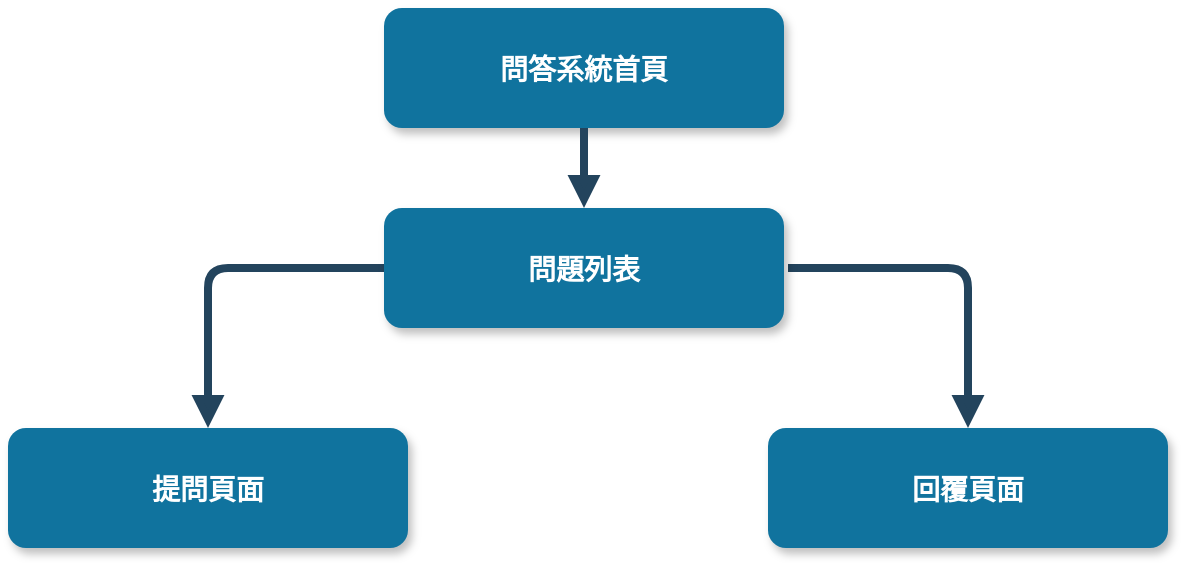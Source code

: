 <mxfile version="14.9.2" type="github">
  <diagram name="Page-1" id="97916047-d0de-89f5-080d-49f4d83e522f">
    <mxGraphModel dx="918" dy="512" grid="1" gridSize="10" guides="1" tooltips="1" connect="1" arrows="1" fold="1" page="1" pageScale="1.5" pageWidth="1169" pageHeight="827" background="none" math="0" shadow="0">
      <root>
        <mxCell id="0" />
        <mxCell id="1" parent="0" />
        <mxCell id="2" value="問答系統首頁" style="rounded=1;fillColor=#10739E;strokeColor=none;shadow=1;gradientColor=none;fontStyle=1;fontColor=#FFFFFF;fontSize=14;" parent="1" vertex="1">
          <mxGeometry x="758" y="420" width="200" height="60" as="geometry" />
        </mxCell>
        <mxCell id="8" value="提問頁面" style="rounded=1;fillColor=#10739E;strokeColor=none;shadow=1;gradientColor=none;fontStyle=1;fontColor=#FFFFFF;fontSize=14;" parent="1" vertex="1">
          <mxGeometry x="570" y="630" width="200" height="60" as="geometry" />
        </mxCell>
        <mxCell id="18" value="回覆頁面" style="rounded=1;fillColor=#10739E;strokeColor=none;shadow=1;gradientColor=none;fontStyle=1;fontColor=#FFFFFF;fontSize=14;" parent="1" vertex="1">
          <mxGeometry x="950" y="630" width="200" height="60" as="geometry" />
        </mxCell>
        <mxCell id="34" value="" style="edgeStyle=elbowEdgeStyle;elbow=vertical;strokeWidth=4;endArrow=block;endFill=1;fontStyle=1;strokeColor=#23445D;exitX=0;exitY=0.5;exitDx=0;exitDy=0;entryX=0.5;entryY=0;entryDx=0;entryDy=0;" parent="1" source="ut_rex9XEglcrER3l6WF-56" target="8" edge="1">
          <mxGeometry x="230" y="145.5" width="100" height="100" as="geometry">
            <mxPoint x="720" y="660" as="sourcePoint" />
            <mxPoint x="630" y="630" as="targetPoint" />
            <Array as="points">
              <mxPoint x="700" y="550" />
              <mxPoint x="700" y="550" />
              <mxPoint x="680" y="550" />
              <mxPoint x="760" y="535.5" />
            </Array>
          </mxGeometry>
        </mxCell>
        <mxCell id="54" value="" style="edgeStyle=elbowEdgeStyle;elbow=vertical;strokeWidth=4;endArrow=block;endFill=1;fontStyle=1;strokeColor=#23445D;exitX=0.5;exitY=1;exitDx=0;exitDy=0;entryX=0.5;entryY=0;entryDx=0;entryDy=0;" parent="1" source="2" target="ut_rex9XEglcrER3l6WF-56" edge="1">
          <mxGeometry x="230" y="145.5" width="100" height="100" as="geometry">
            <mxPoint x="980" y="480.0" as="sourcePoint" />
            <mxPoint x="858" y="536" as="targetPoint" />
            <Array as="points" />
          </mxGeometry>
        </mxCell>
        <mxCell id="55" value="" style="edgeStyle=elbowEdgeStyle;elbow=vertical;strokeWidth=4;endArrow=block;endFill=1;fontStyle=1;strokeColor=#23445D;entryX=0.5;entryY=0;entryDx=0;entryDy=0;" parent="1" target="18" edge="1">
          <mxGeometry x="230" y="145.5" width="100" height="100" as="geometry">
            <mxPoint x="960" y="550" as="sourcePoint" />
            <mxPoint x="330" y="145.5" as="targetPoint" />
            <Array as="points">
              <mxPoint x="1090" y="550" />
              <mxPoint x="1090" y="580" />
              <mxPoint x="1150" y="550" />
              <mxPoint x="1140" y="620" />
              <mxPoint x="1100" y="540" />
              <mxPoint x="1050" y="550" />
              <mxPoint x="1050" y="550" />
            </Array>
          </mxGeometry>
        </mxCell>
        <mxCell id="ut_rex9XEglcrER3l6WF-56" value="問題列表" style="rounded=1;fillColor=#10739E;strokeColor=none;shadow=1;gradientColor=none;fontStyle=1;fontColor=#FFFFFF;fontSize=14;" vertex="1" parent="1">
          <mxGeometry x="758" y="520" width="200" height="60" as="geometry" />
        </mxCell>
      </root>
    </mxGraphModel>
  </diagram>
</mxfile>
